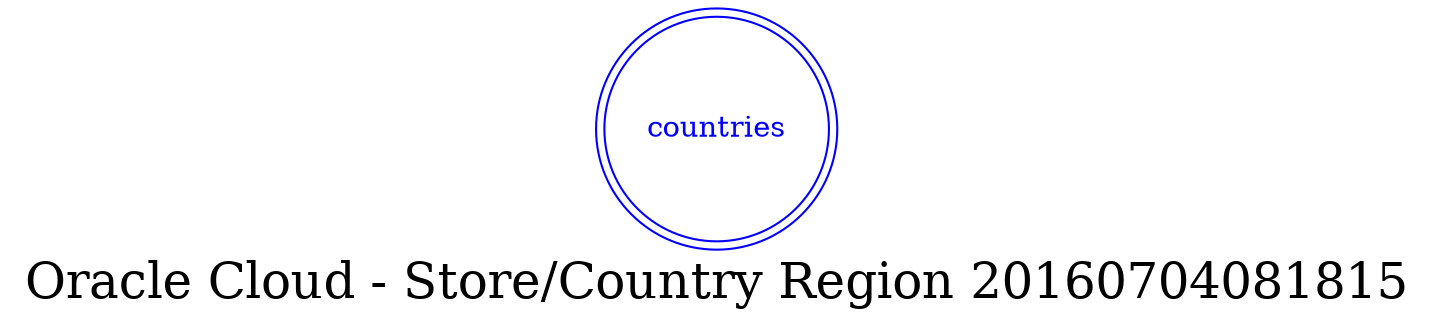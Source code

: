 digraph LexiconGraph {
graph[label="Oracle Cloud - Store/Country Region 20160704081815", fontsize=24]
splines=true
"countries" [color=blue, fontcolor=blue, shape=doublecircle]
}
